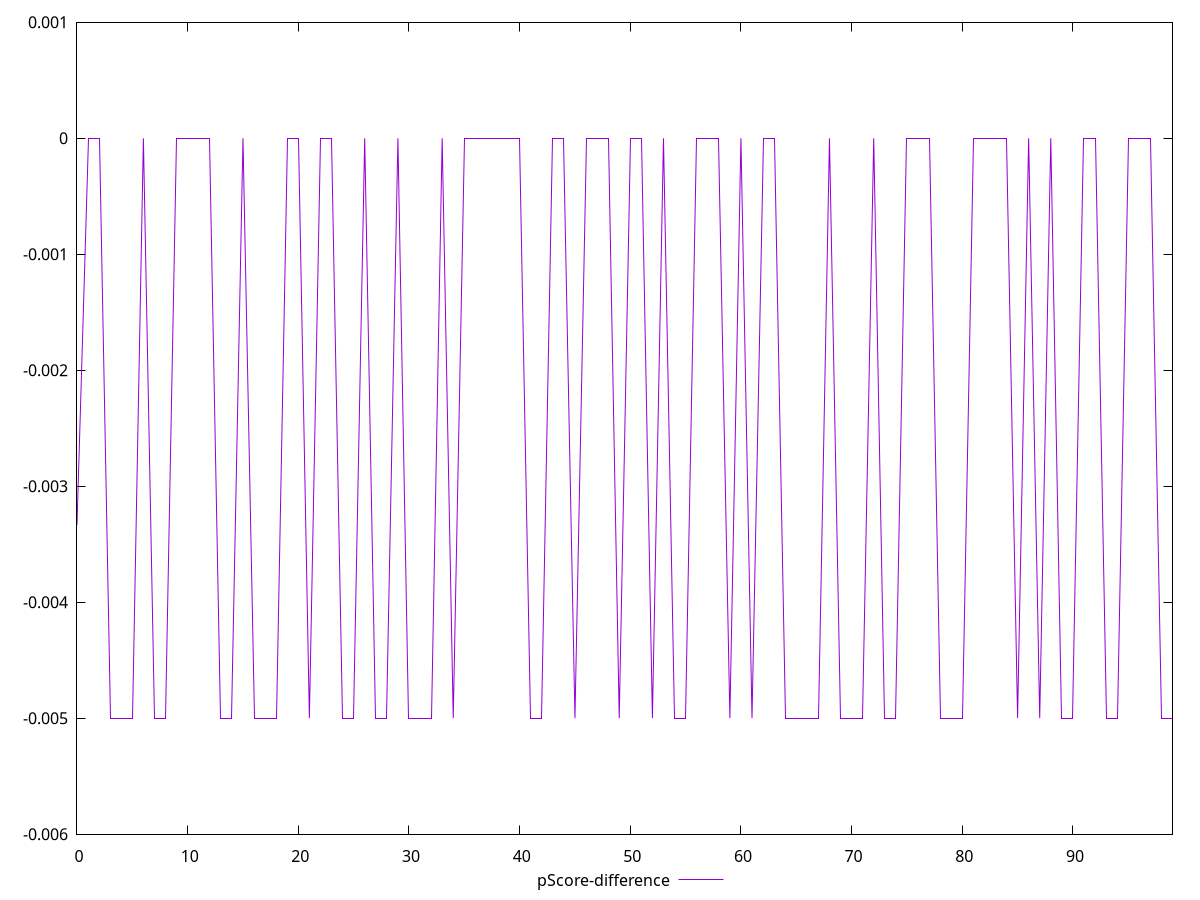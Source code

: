 reset

$pScoreDifference <<EOF
0 -0.0033333333333334103
1 0
2 0
3 -0.0050000000000000044
4 -0.0050000000000000044
5 -0.0050000000000000044
6 0
7 -0.0050000000000000044
8 -0.0050000000000000044
9 0
10 0
11 0
12 0
13 -0.0050000000000000044
14 -0.0050000000000000044
15 0
16 -0.0050000000000000044
17 -0.0050000000000000044
18 -0.0050000000000000044
19 0
20 0
21 -0.0050000000000000044
22 0
23 0
24 -0.0050000000000000044
25 -0.0050000000000000044
26 0
27 -0.0050000000000000044
28 -0.0050000000000000044
29 0
30 -0.0050000000000000044
31 -0.0050000000000000044
32 -0.0050000000000000044
33 0
34 -0.0050000000000000044
35 0
36 0
37 0
38 0
39 0
40 0
41 -0.0050000000000000044
42 -0.0050000000000000044
43 0
44 0
45 -0.0050000000000000044
46 0
47 0
48 0
49 -0.0050000000000000044
50 0
51 0
52 -0.0050000000000000044
53 0
54 -0.0050000000000000044
55 -0.0050000000000000044
56 0
57 0
58 0
59 -0.0050000000000000044
60 0
61 -0.0050000000000000044
62 0
63 0
64 -0.0050000000000000044
65 -0.0050000000000000044
66 -0.0050000000000000044
67 -0.0050000000000000044
68 0
69 -0.0050000000000000044
70 -0.0050000000000000044
71 -0.0050000000000000044
72 0
73 -0.0050000000000000044
74 -0.0050000000000000044
75 0
76 0
77 0
78 -0.0050000000000000044
79 -0.0050000000000000044
80 -0.0050000000000000044
81 0
82 0
83 0
84 0
85 -0.0050000000000000044
86 0
87 -0.0050000000000000044
88 0
89 -0.0050000000000000044
90 -0.0050000000000000044
91 0
92 0
93 -0.0050000000000000044
94 -0.0050000000000000044
95 0
96 0
97 0
98 -0.0050000000000000044
99 -0.0050000000000000044
EOF

set key outside below
set xrange [0:99]
set yrange [-0.0060000000000000045:0.001]
set trange [-0.0060000000000000045:0.001]
set terminal svg size 640, 500 enhanced background rgb 'white'
set output "report_00019_2021-02-10T18-14-37.922Z//unused-css-rules/samples/pages+cached+noadtech+nomedia/pScore-difference/values.svg"

plot $pScoreDifference title "pScore-difference" with line

reset

